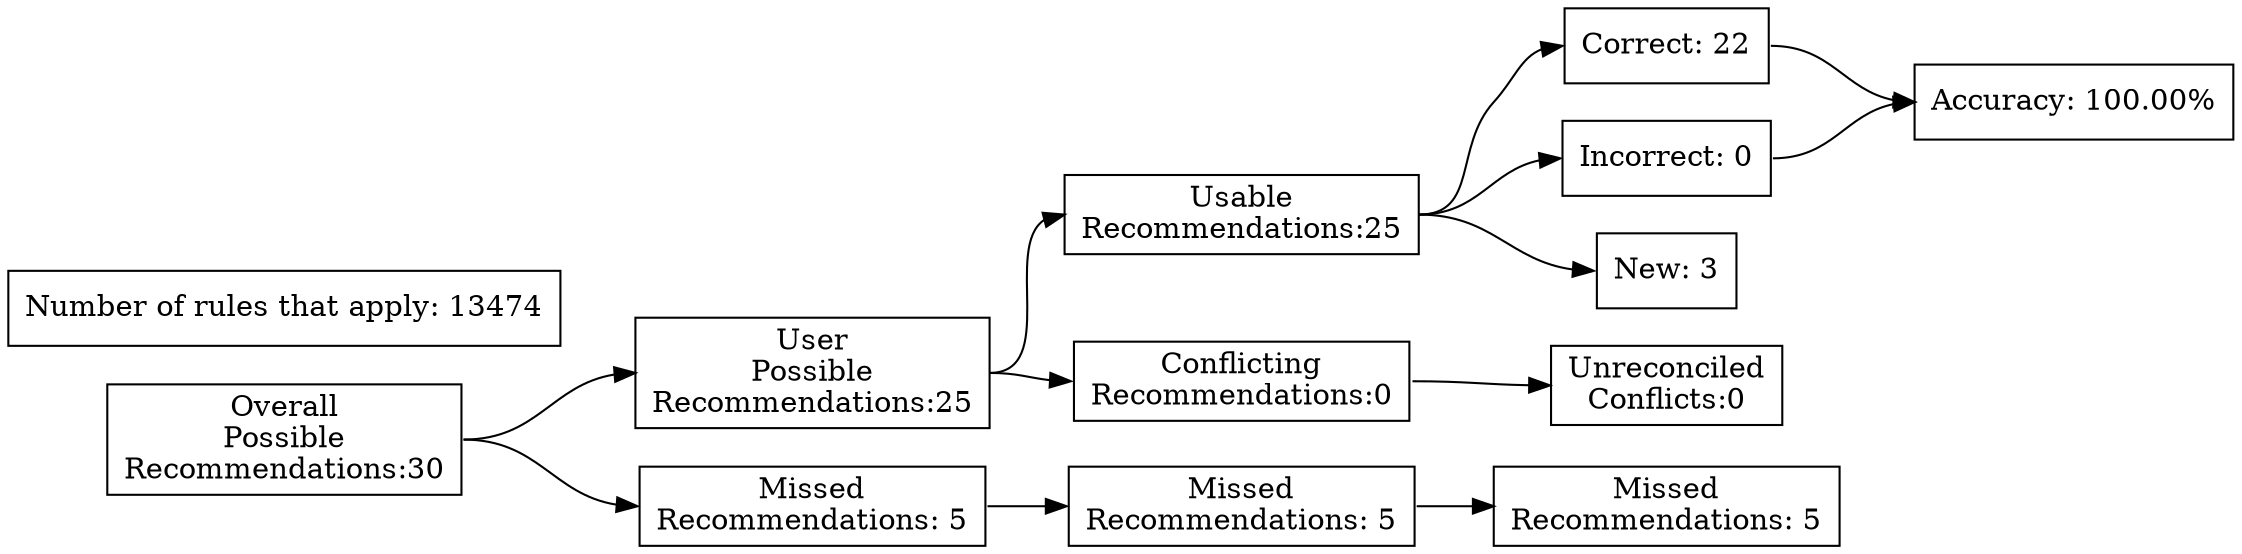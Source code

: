 digraph {
	graph [rankdir=LR]
	node [pos=r shape=box]
	edge [headport=w tailport=e]
		A [label="Overall
Possible
Recommendations:30"]
		B [label="User
Possible
Recommendations:25"]
		C [label="Missed
Recommendations: 5"]
		D [label="Usable
Recommendations:25"]
		E [label="Conflicting
Recommendations:0"]
		J [label="Missed
Recommendations: 5"]
		M [label="Unreconciled
Conflicts:0"]
		F [label="Correct: 22"]
		G [label="Incorrect: 0"]
		H [label="New: 3"]
		K [label="Missed
Recommendations: 5"]
		I [label="Accuracy: 100.00%"]
		l [label="Number of rules that apply: 13474"]
			A -> B
			A -> C
			B -> D
			B -> E
			D -> F
			D -> G
			D -> H
			F -> I
			G -> I
			C -> J
			J -> K
			E -> M
}